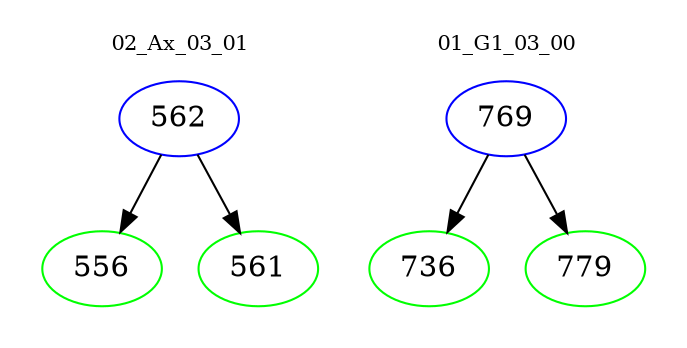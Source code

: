 digraph{
subgraph cluster_0 {
color = white
label = "02_Ax_03_01";
fontsize=10;
T0_562 [label="562", color="blue"]
T0_562 -> T0_556 [color="black"]
T0_556 [label="556", color="green"]
T0_562 -> T0_561 [color="black"]
T0_561 [label="561", color="green"]
}
subgraph cluster_1 {
color = white
label = "01_G1_03_00";
fontsize=10;
T1_769 [label="769", color="blue"]
T1_769 -> T1_736 [color="black"]
T1_736 [label="736", color="green"]
T1_769 -> T1_779 [color="black"]
T1_779 [label="779", color="green"]
}
}
